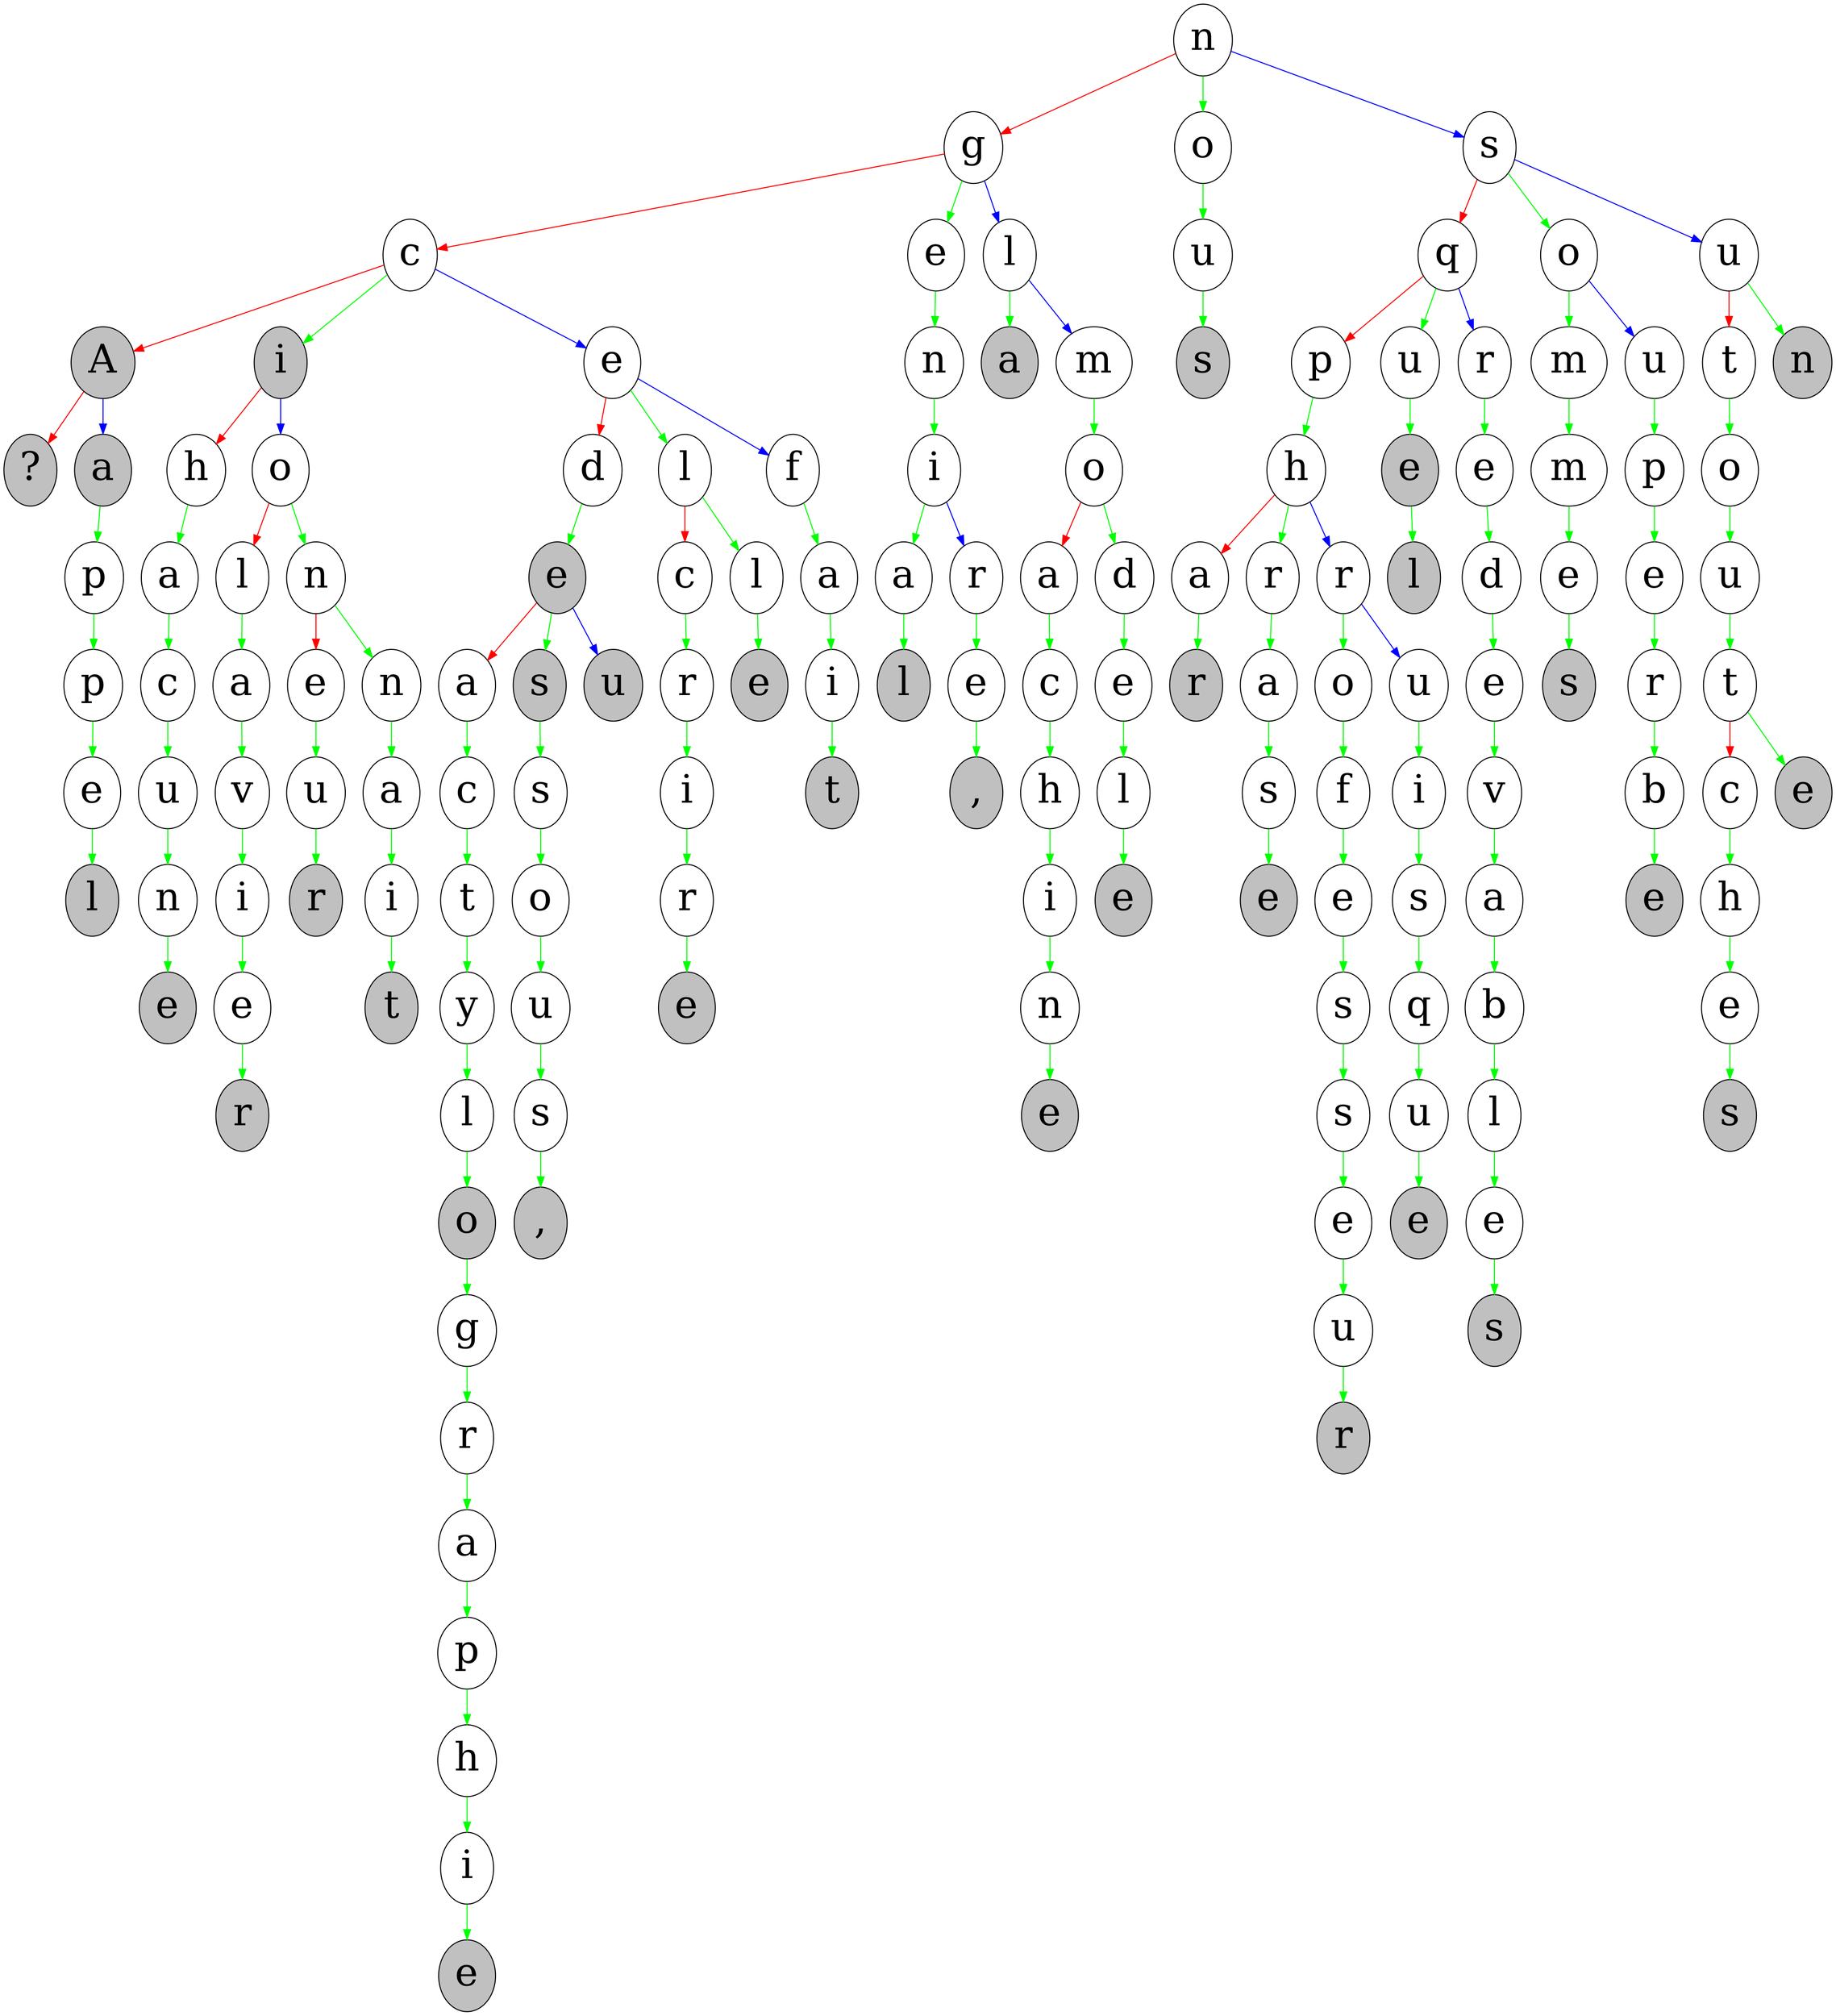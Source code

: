 digraph{{"0xbda1e0"[label="n" fontsize=40]} -> {"0xbd9190"[label="g" fontsize=40]} [color=red];
{"0xbda1e0"[label="n" fontsize=40]} -> {"0xbda210"[label="o" fontsize=40]} [color=green];
{"0xbda1e0"[label="n" fontsize=40]} -> {"0xbd9fa0"[label="s" fontsize=40]} [color=blue];
{"0xbd9190"[label="g" fontsize=40]} -> {"0xbdafa0"[label="c" fontsize=40]} [color=red];
{"0xbd9190"[label="g" fontsize=40]} -> {"0xbd91c0"[label="e" fontsize=40]} [color=green];
{"0xbd9190"[label="g" fontsize=40]} -> {"0xbda780"[label="l" fontsize=40]} [color=blue];
{"0xbdafa0"[label="c" fontsize=40]} -> {"0xbd81b0"[label="A" fillcolor=grey style=filled fontsize=40]} [color=red];
{"0xbdafa0"[label="c" fontsize=40]} -> {"0xbdafd0"[label="i" fillcolor=grey style=filled fontsize=40]} [color=green];
{"0xbdafa0"[label="c" fontsize=40]} -> {"0xbdca40"[label="e" fontsize=40]} [color=blue];
{"0xbd81b0"[label="A" fillcolor=grey style=filled fontsize=40]} -> {"0xbde100"[label="?" fillcolor=grey style=filled fontsize=40]} [color=red];
{"0xbd81b0"[label="A" fillcolor=grey style=filled fontsize=40]} -> {"0xbdce30"[label="a" fillcolor=grey style=filled fontsize=40]} [color=blue];
{"0xbdce30"[label="a" fillcolor=grey style=filled fontsize=40]} -> {"0xbdce60"[label="p" fontsize=40]} [color=green];
{"0xbdce60"[label="p" fontsize=40]} -> {"0xbdce90"[label="p" fontsize=40]} [color=green];
{"0xbdce90"[label="p" fontsize=40]} -> {"0xbdcec0"[label="e" fontsize=40]} [color=green];
{"0xbdcec0"[label="e" fontsize=40]} -> {"0xbdcef0"[label="l" fillcolor=grey style=filled fontsize=40]} [color=green];
{"0xbdafd0"[label="i" fillcolor=grey style=filled fontsize=40]} -> {"0xbdd1b0"[label="h" fontsize=40]} [color=red];
{"0xbdafd0"[label="i" fillcolor=grey style=filled fontsize=40]} -> {"0xbdc0a0"[label="o" fontsize=40]} [color=blue];
{"0xbdd1b0"[label="h" fontsize=40]} -> {"0xbdd1e0"[label="a" fontsize=40]} [color=green];
{"0xbdd1e0"[label="a" fontsize=40]} -> {"0xbdd210"[label="c" fontsize=40]} [color=green];
{"0xbdd210"[label="c" fontsize=40]} -> {"0xbdd240"[label="u" fontsize=40]} [color=green];
{"0xbdd240"[label="u" fontsize=40]} -> {"0xbdd270"[label="n" fontsize=40]} [color=green];
{"0xbdd270"[label="n" fontsize=40]} -> {"0xbdd2a0"[label="e" fillcolor=grey style=filled fontsize=40]} [color=green];
{"0xbdc0a0"[label="o" fontsize=40]} -> {"0xbdd850"[label="l" fontsize=40]} [color=red];
{"0xbdc0a0"[label="o" fontsize=40]} -> {"0xbdc0d0"[label="n" fontsize=40]} [color=green];
{"0xbdd850"[label="l" fontsize=40]} -> {"0xbdd880"[label="a" fontsize=40]} [color=green];
{"0xbdd880"[label="a" fontsize=40]} -> {"0xbdd8b0"[label="v" fontsize=40]} [color=green];
{"0xbdd8b0"[label="v" fontsize=40]} -> {"0xbdd8e0"[label="i" fontsize=40]} [color=green];
{"0xbdd8e0"[label="i" fontsize=40]} -> {"0xbdd910"[label="e" fontsize=40]} [color=green];
{"0xbdd910"[label="e" fontsize=40]} -> {"0xbdd940"[label="r" fillcolor=grey style=filled fontsize=40]} [color=green];
{"0xbdc0d0"[label="n" fontsize=40]} -> {"0xbdc4e0"[label="e" fontsize=40]} [color=red];
{"0xbdc0d0"[label="n" fontsize=40]} -> {"0xbdc100"[label="n" fontsize=40]} [color=green];
{"0xbdc4e0"[label="e" fontsize=40]} -> {"0xbdc510"[label="u" fontsize=40]} [color=green];
{"0xbdc510"[label="u" fontsize=40]} -> {"0xbdc540"[label="r" fillcolor=grey style=filled fontsize=40]} [color=green];
{"0xbdc100"[label="n" fontsize=40]} -> {"0xbdc130"[label="a" fontsize=40]} [color=green];
{"0xbdc130"[label="a" fontsize=40]} -> {"0xbdc160"[label="i" fontsize=40]} [color=green];
{"0xbdc160"[label="i" fontsize=40]} -> {"0xbdc190"[label="t" fillcolor=grey style=filled fontsize=40]} [color=green];
{"0xbdca40"[label="e" fontsize=40]} -> {"0xbd9770"[label="d" fontsize=40]} [color=red];
{"0xbdca40"[label="e" fontsize=40]} -> {"0xbdca70"[label="l" fontsize=40]} [color=green];
{"0xbdca40"[label="e" fontsize=40]} -> {"0xbdcc20"[label="f" fontsize=40]} [color=blue];
{"0xbd9770"[label="d" fontsize=40]} -> {"0xbd97a0"[label="e" fillcolor=grey style=filled fontsize=40]} [color=green];
{"0xbd97a0"[label="e" fillcolor=grey style=filled fontsize=40]} -> {"0xbd9aa0"[label="a" fontsize=40]} [color=red];
{"0xbd97a0"[label="e" fillcolor=grey style=filled fontsize=40]} -> {"0xbdb180"[label="s" fillcolor=grey style=filled fontsize=40]} [color=green];
{"0xbd97a0"[label="e" fillcolor=grey style=filled fontsize=40]} -> {"0xbdb860"[label="u" fillcolor=grey style=filled fontsize=40]} [color=blue];
{"0xbd9aa0"[label="a" fontsize=40]} -> {"0xbd9ad0"[label="c" fontsize=40]} [color=green];
{"0xbd9ad0"[label="c" fontsize=40]} -> {"0xbd9b00"[label="t" fontsize=40]} [color=green];
{"0xbd9b00"[label="t" fontsize=40]} -> {"0xbd9b30"[label="y" fontsize=40]} [color=green];
{"0xbd9b30"[label="y" fontsize=40]} -> {"0xbd9b60"[label="l" fontsize=40]} [color=green];
{"0xbd9b60"[label="l" fontsize=40]} -> {"0xbd9b90"[label="o" fillcolor=grey style=filled fontsize=40]} [color=green];
{"0xbd9b90"[label="o" fillcolor=grey style=filled fontsize=40]} -> {"0xbd9bc0"[label="g" fontsize=40]} [color=green];
{"0xbd9bc0"[label="g" fontsize=40]} -> {"0xbd9bf0"[label="r" fontsize=40]} [color=green];
{"0xbd9bf0"[label="r" fontsize=40]} -> {"0xbd9c20"[label="a" fontsize=40]} [color=green];
{"0xbd9c20"[label="a" fontsize=40]} -> {"0xbd9c50"[label="p" fontsize=40]} [color=green];
{"0xbd9c50"[label="p" fontsize=40]} -> {"0xbd9c80"[label="h" fontsize=40]} [color=green];
{"0xbd9c80"[label="h" fontsize=40]} -> {"0xbd9cb0"[label="i" fontsize=40]} [color=green];
{"0xbd9cb0"[label="i" fontsize=40]} -> {"0xbd9ce0"[label="e" fillcolor=grey style=filled fontsize=40]} [color=green];
{"0xbdb180"[label="s" fillcolor=grey style=filled fontsize=40]} -> {"0xbdb1b0"[label="s" fontsize=40]} [color=green];
{"0xbdb1b0"[label="s" fontsize=40]} -> {"0xbdb1e0"[label="o" fontsize=40]} [color=green];
{"0xbdb1e0"[label="o" fontsize=40]} -> {"0xbdb210"[label="u" fontsize=40]} [color=green];
{"0xbdb210"[label="u" fontsize=40]} -> {"0xbdb240"[label="s" fontsize=40]} [color=green];
{"0xbdb240"[label="s" fontsize=40]} -> {"0xbdb270"[label="," fillcolor=grey style=filled fontsize=40]} [color=green];
{"0xbdca70"[label="l" fontsize=40]} -> {"0xbdde70"[label="c" fontsize=40]} [color=red];
{"0xbdca70"[label="l" fontsize=40]} -> {"0xbdcaa0"[label="l" fontsize=40]} [color=green];
{"0xbdde70"[label="c" fontsize=40]} -> {"0xbddea0"[label="r" fontsize=40]} [color=green];
{"0xbddea0"[label="r" fontsize=40]} -> {"0xbdded0"[label="i" fontsize=40]} [color=green];
{"0xbdded0"[label="i" fontsize=40]} -> {"0xbddf00"[label="r" fontsize=40]} [color=green];
{"0xbddf00"[label="r" fontsize=40]} -> {"0xbddf30"[label="e" fillcolor=grey style=filled fontsize=40]} [color=green];
{"0xbdcaa0"[label="l" fontsize=40]} -> {"0xbdcad0"[label="e" fillcolor=grey style=filled fontsize=40]} [color=green];
{"0xbdcc20"[label="f" fontsize=40]} -> {"0xbdcc50"[label="a" fontsize=40]} [color=green];
{"0xbdcc50"[label="a" fontsize=40]} -> {"0xbdcc80"[label="i" fontsize=40]} [color=green];
{"0xbdcc80"[label="i" fontsize=40]} -> {"0xbdccb0"[label="t" fillcolor=grey style=filled fontsize=40]} [color=green];
{"0xbd91c0"[label="e" fontsize=40]} -> {"0xbd91f0"[label="n" fontsize=40]} [color=green];
{"0xbd91f0"[label="n" fontsize=40]} -> {"0xbd9220"[label="i" fontsize=40]} [color=green];
{"0xbd9220"[label="i" fontsize=40]} -> {"0xbd9250"[label="a" fontsize=40]} [color=green];
{"0xbd9220"[label="i" fontsize=40]} -> {"0xbdb980"[label="r" fontsize=40]} [color=blue];
{"0xbd9250"[label="a" fontsize=40]} -> {"0xbd9280"[label="l" fillcolor=grey style=filled fontsize=40]} [color=green];
{"0xbdb980"[label="r" fontsize=40]} -> {"0xbdb9b0"[label="e" fontsize=40]} [color=green];
{"0xbdb9b0"[label="e" fontsize=40]} -> {"0xbdb9e0"[label="," fillcolor=grey style=filled fontsize=40]} [color=green];
{"0xbda780"[label="l" fontsize=40]} -> {"0xbda7b0"[label="a" fillcolor=grey style=filled fontsize=40]} [color=green];
{"0xbda780"[label="l" fontsize=40]} -> {"0xbdb6b0"[label="m" fontsize=40]} [color=blue];
{"0xbdb6b0"[label="m" fontsize=40]} -> {"0xbdb6e0"[label="o" fontsize=40]} [color=green];
{"0xbdb6e0"[label="o" fontsize=40]} -> {"0xbddaf0"[label="a" fontsize=40]} [color=red];
{"0xbdb6e0"[label="o" fontsize=40]} -> {"0xbdb710"[label="d" fontsize=40]} [color=green];
{"0xbddaf0"[label="a" fontsize=40]} -> {"0xbddb20"[label="c" fontsize=40]} [color=green];
{"0xbddb20"[label="c" fontsize=40]} -> {"0xbddb50"[label="h" fontsize=40]} [color=green];
{"0xbddb50"[label="h" fontsize=40]} -> {"0xbddb80"[label="i" fontsize=40]} [color=green];
{"0xbddb80"[label="i" fontsize=40]} -> {"0xbddbb0"[label="n" fontsize=40]} [color=green];
{"0xbddbb0"[label="n" fontsize=40]} -> {"0xbddbe0"[label="e" fillcolor=grey style=filled fontsize=40]} [color=green];
{"0xbdb710"[label="d" fontsize=40]} -> {"0xbdb740"[label="e" fontsize=40]} [color=green];
{"0xbdb740"[label="e" fontsize=40]} -> {"0xbdb770"[label="l" fontsize=40]} [color=green];
{"0xbdb770"[label="l" fontsize=40]} -> {"0xbdb7a0"[label="e" fillcolor=grey style=filled fontsize=40]} [color=green];
{"0xbda210"[label="o" fontsize=40]} -> {"0xbda240"[label="u" fontsize=40]} [color=green];
{"0xbda240"[label="u" fontsize=40]} -> {"0xbda270"[label="s" fillcolor=grey style=filled fontsize=40]} [color=green];
{"0xbd9fa0"[label="s" fontsize=40]} -> {"0xbd8900"[label="q" fontsize=40]} [color=red];
{"0xbd9fa0"[label="s" fontsize=40]} -> {"0xbd9fd0"[label="o" fontsize=40]} [color=green];
{"0xbd9fa0"[label="s" fontsize=40]} -> {"0xbdb430"[label="u" fontsize=40]} [color=blue];
{"0xbd8900"[label="q" fontsize=40]} -> {"0xbd94d0"[label="p" fontsize=40]} [color=red];
{"0xbd8900"[label="q" fontsize=40]} -> {"0xbd8930"[label="u" fontsize=40]} [color=green];
{"0xbd8900"[label="q" fontsize=40]} -> {"0xbda4e0"[label="r" fontsize=40]} [color=blue];
{"0xbd94d0"[label="p" fontsize=40]} -> {"0xbdace0"[label="h" fontsize=40]} [color=green];
{"0xbdace0"[label="h" fontsize=40]} -> {"0xbdc390"[label="a" fontsize=40]} [color=red];
{"0xbdace0"[label="h" fontsize=40]} -> {"0xbdad10"[label="r" fontsize=40]} [color=green];
{"0xbdace0"[label="h" fontsize=40]} -> {"0xbd9500"[label="r" fontsize=40]} [color=blue];
{"0xbdc390"[label="a" fontsize=40]} -> {"0xbdc3c0"[label="r" fillcolor=grey style=filled fontsize=40]} [color=green];
{"0xbdad10"[label="r" fontsize=40]} -> {"0xbdad40"[label="a" fontsize=40]} [color=green];
{"0xbdad40"[label="a" fontsize=40]} -> {"0xbdad70"[label="s" fontsize=40]} [color=green];
{"0xbdad70"[label="s" fontsize=40]} -> {"0xbdada0"[label="e" fillcolor=grey style=filled fontsize=40]} [color=green];
{"0xbd9500"[label="r" fontsize=40]} -> {"0xbd9530"[label="o" fontsize=40]} [color=green];
{"0xbd9500"[label="r" fontsize=40]} -> {"0xbdc800"[label="u" fontsize=40]} [color=blue];
{"0xbd9530"[label="o" fontsize=40]} -> {"0xbd9560"[label="f" fontsize=40]} [color=green];
{"0xbd9560"[label="f" fontsize=40]} -> {"0xbd9590"[label="e" fontsize=40]} [color=green];
{"0xbd9590"[label="e" fontsize=40]} -> {"0xbd95c0"[label="s" fontsize=40]} [color=green];
{"0xbd95c0"[label="s" fontsize=40]} -> {"0xbd95f0"[label="s" fontsize=40]} [color=green];
{"0xbd95f0"[label="s" fontsize=40]} -> {"0xbd9620"[label="e" fontsize=40]} [color=green];
{"0xbd9620"[label="e" fontsize=40]} -> {"0xbd9650"[label="u" fontsize=40]} [color=green];
{"0xbd9650"[label="u" fontsize=40]} -> {"0xbd9680"[label="r" fillcolor=grey style=filled fontsize=40]} [color=green];
{"0xbdc800"[label="u" fontsize=40]} -> {"0xbdc830"[label="i" fontsize=40]} [color=green];
{"0xbdc830"[label="i" fontsize=40]} -> {"0xbdc860"[label="s" fontsize=40]} [color=green];
{"0xbdc860"[label="s" fontsize=40]} -> {"0xbdc890"[label="q" fontsize=40]} [color=green];
{"0xbdc890"[label="q" fontsize=40]} -> {"0xbdc8c0"[label="u" fontsize=40]} [color=green];
{"0xbdc8c0"[label="u" fontsize=40]} -> {"0xbdc8f0"[label="e" fillcolor=grey style=filled fontsize=40]} [color=green];
{"0xbd8930"[label="u" fontsize=40]} -> {"0xbd8960"[label="e" fillcolor=grey style=filled fontsize=40]} [color=green];
{"0xbd8960"[label="e" fillcolor=grey style=filled fontsize=40]} -> {"0xbd8990"[label="l" fillcolor=grey style=filled fontsize=40]} [color=green];
{"0xbda4e0"[label="r" fontsize=40]} -> {"0xbda510"[label="e" fontsize=40]} [color=green];
{"0xbda510"[label="e" fontsize=40]} -> {"0xbda540"[label="d" fontsize=40]} [color=green];
{"0xbda540"[label="d" fontsize=40]} -> {"0xbda570"[label="e" fontsize=40]} [color=green];
{"0xbda570"[label="e" fontsize=40]} -> {"0xbda5a0"[label="v" fontsize=40]} [color=green];
{"0xbda5a0"[label="v" fontsize=40]} -> {"0xbda5d0"[label="a" fontsize=40]} [color=green];
{"0xbda5d0"[label="a" fontsize=40]} -> {"0xbda600"[label="b" fontsize=40]} [color=green];
{"0xbda600"[label="b" fontsize=40]} -> {"0xbda630"[label="l" fontsize=40]} [color=green];
{"0xbda630"[label="l" fontsize=40]} -> {"0xbda660"[label="e" fontsize=40]} [color=green];
{"0xbda660"[label="e" fontsize=40]} -> {"0xbda690"[label="s" fillcolor=grey style=filled fontsize=40]} [color=green];
{"0xbd9fd0"[label="o" fontsize=40]} -> {"0xbda000"[label="m" fontsize=40]} [color=green];
{"0xbd9fd0"[label="o" fontsize=40]} -> {"0xbda960"[label="u" fontsize=40]} [color=blue];
{"0xbda000"[label="m" fontsize=40]} -> {"0xbda030"[label="m" fontsize=40]} [color=green];
{"0xbda030"[label="m" fontsize=40]} -> {"0xbda060"[label="e" fontsize=40]} [color=green];
{"0xbda060"[label="e" fontsize=40]} -> {"0xbda090"[label="s" fillcolor=grey style=filled fontsize=40]} [color=green];
{"0xbda960"[label="u" fontsize=40]} -> {"0xbda990"[label="p" fontsize=40]} [color=green];
{"0xbda990"[label="p" fontsize=40]} -> {"0xbda9c0"[label="e" fontsize=40]} [color=green];
{"0xbda9c0"[label="e" fontsize=40]} -> {"0xbda9f0"[label="r" fontsize=40]} [color=green];
{"0xbda9f0"[label="r" fontsize=40]} -> {"0xbdaa20"[label="b" fontsize=40]} [color=green];
{"0xbdaa20"[label="b" fontsize=40]} -> {"0xbdaa50"[label="e" fillcolor=grey style=filled fontsize=40]} [color=green];
{"0xbdb430"[label="u" fontsize=40]} -> {"0xbdbd20"[label="t" fontsize=40]} [color=red];
{"0xbdb430"[label="u" fontsize=40]} -> {"0xbdb460"[label="n" fillcolor=grey style=filled fontsize=40]} [color=green];
{"0xbdbd20"[label="t" fontsize=40]} -> {"0xbdbd50"[label="o" fontsize=40]} [color=green];
{"0xbdbd50"[label="o" fontsize=40]} -> {"0xbdbd80"[label="u" fontsize=40]} [color=green];
{"0xbdbd80"[label="u" fontsize=40]} -> {"0xbdbdb0"[label="t" fontsize=40]} [color=green];
{"0xbdbdb0"[label="t" fontsize=40]} -> {"0xbdd500"[label="c" fontsize=40]} [color=red];
{"0xbdbdb0"[label="t" fontsize=40]} -> {"0xbdbde0"[label="e" fillcolor=grey style=filled fontsize=40]} [color=green];
{"0xbdd500"[label="c" fontsize=40]} -> {"0xbdd530"[label="h" fontsize=40]} [color=green];
{"0xbdd530"[label="h" fontsize=40]} -> {"0xbdd560"[label="e" fontsize=40]} [color=green];
{"0xbdd560"[label="e" fontsize=40]} -> {"0xbdd590"[label="s" fillcolor=grey style=filled fontsize=40]} [color=green];
}